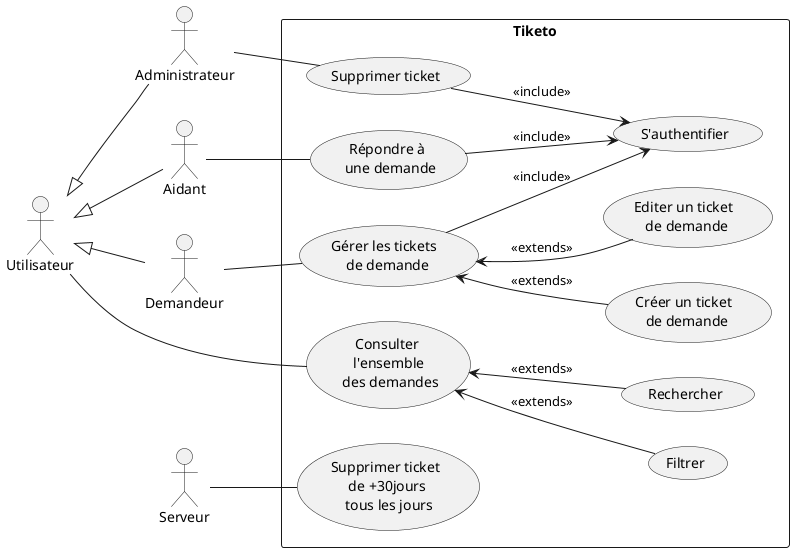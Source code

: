 @startuml cas utilisation
left to right direction
actor Utilisateur
actor Aidant
actor Demandeur
actor Administrateur
actor Serveur

Utilisateur <|-- Aidant
Utilisateur <|-- Demandeur
Utilisateur <|-- Administrateur

rectangle "Tiketo" {
    usecase UC1 as "Consulter \n l'ensemble \n des demandes"
    usecase UC2 as "Rechercher"
    usecase UC3 as "Filtrer"
    usecase UC4 as "Gérer les tickets \n de demande"
    usecase UC5 as "Créer un ticket \n de demande"
    usecase UC6 as "Editer un ticket \n de demande"
    usecase UC7 as "Répondre à \n une demande"
    usecase UC8 as "S'authentifier"
    usecase UC9 as "Supprimer ticket"
    usecase UC10 as "Supprimer ticket \n de +30jours \n tous les jours"

    Utilisateur -- (UC1)
    UC1 <-- UC2 : <<extends>>
    UC1 <-- UC3 : <<extends>>

    Demandeur -- UC4
    UC4 --> UC8 : <<include>>
    UC4 <-- UC5 : <<extends>>
    UC4 <-- UC6 : <<extends>>

    Aidant -- UC7
    UC7 --> UC8 : <<include>>

    Administrateur -- UC9
    UC9 --> UC8 : <<include>>

    Serveur -- UC10
}


@enduml